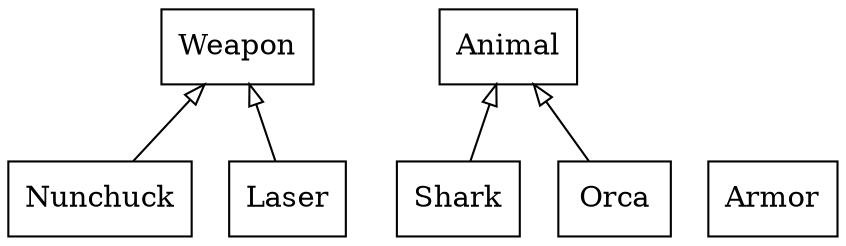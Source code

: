 digraph "classes_No_Name" {
charset="utf-8"
rankdir=BT
"2" [shape="record", label="Nunchuck"];
"3" [shape="record", label="Weapon"];
"4" [shape="record", label="Shark"];
"5" [shape="record", label="Animal"];
"6" [shape="record", label="Laser"];
"7" [shape="record", label="Armor"];
"8" [shape="record", label="Orca"];
"2" -> "3" [arrowtail="none", arrowhead="empty"];
"4" -> "5" [arrowtail="none", arrowhead="empty"];
"6" -> "3" [arrowtail="none", arrowhead="empty"];
"8" -> "5" [arrowtail="none", arrowhead="empty"];
}
